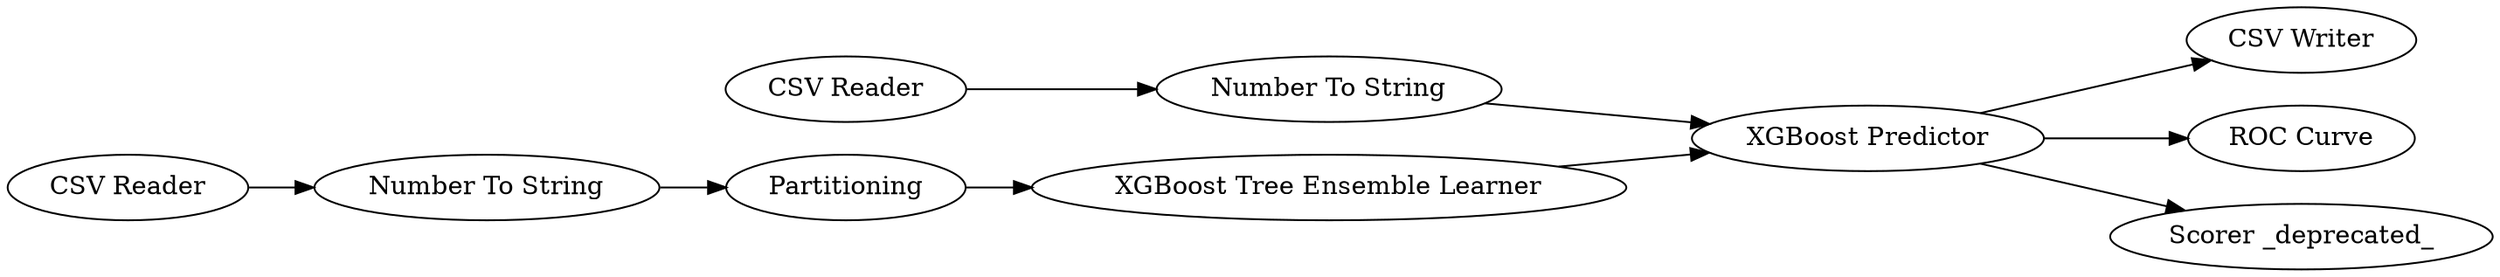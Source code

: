 digraph {
	370 [label="XGBoost Tree Ensemble Learner"]
	379 [label="CSV Reader"]
	380 [label="Number To String"]
	381 [label=Partitioning]
	430 [label="Number To String"]
	431 [label="XGBoost Predictor"]
	432 [label="CSV Writer"]
	433 [label="ROC Curve"]
	434 [label="CSV Reader"]
	448 [label="Scorer _deprecated_"]
	370 -> 431
	379 -> 380
	380 -> 381
	381 -> 370
	430 -> 431
	431 -> 433
	431 -> 432
	431 -> 448
	434 -> 430
	rankdir=LR
}
